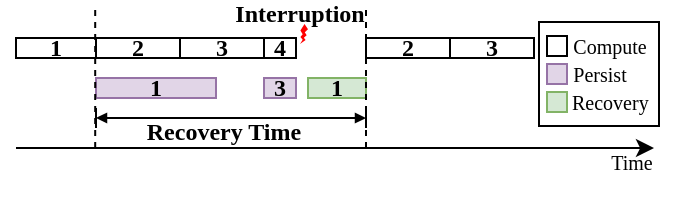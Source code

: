 <mxfile version="24.7.1" type="github">
  <diagram name="第 1 页" id="T80WdDOxKRqRGovHAkZ1">
    <mxGraphModel dx="965" dy="545" grid="1" gridSize="10" guides="1" tooltips="1" connect="1" arrows="1" fold="1" page="1" pageScale="1" pageWidth="827" pageHeight="1169" math="0" shadow="0">
      <root>
        <mxCell id="0" />
        <mxCell id="1" parent="0" />
        <mxCell id="a86ajD3o5Lgj93Z58PF_-1" value="" style="rounded=0;whiteSpace=wrap;html=1;" parent="1" vertex="1">
          <mxGeometry x="307.5" y="232" width="60" height="52" as="geometry" />
        </mxCell>
        <mxCell id="-lEpSaMHGUQRzKjocnxs-1" value="1" style="whiteSpace=wrap;fontSize=12;fontFamily=Times New Roman;fontStyle=1" parent="1" vertex="1">
          <mxGeometry x="46" y="240" width="40" height="10" as="geometry" />
        </mxCell>
        <mxCell id="-lEpSaMHGUQRzKjocnxs-3" value="2" style="whiteSpace=wrap;fontSize=12;fontFamily=Times New Roman;fontStyle=1" parent="1" vertex="1">
          <mxGeometry x="86" y="240" width="42" height="10" as="geometry" />
        </mxCell>
        <mxCell id="-lEpSaMHGUQRzKjocnxs-5" value="3" style="whiteSpace=wrap;fontSize=12;fontFamily=Times New Roman;fontStyle=1" parent="1" vertex="1">
          <mxGeometry x="128" y="240" width="42" height="10" as="geometry" />
        </mxCell>
        <mxCell id="-lEpSaMHGUQRzKjocnxs-7" value="1" style="whiteSpace=wrap;fillColor=#e1d5e7;fontSize=12;fontFamily=Times New Roman;fontStyle=1;strokeColor=#9673a6;" parent="1" vertex="1">
          <mxGeometry x="86" y="260" width="60" height="10" as="geometry" />
        </mxCell>
        <mxCell id="-lEpSaMHGUQRzKjocnxs-8" value="" style="verticalLabelPosition=bottom;verticalAlign=top;shape=mxgraph.basic.flash;fillColor=#FF0000;strokeColor=none;fontFamily=Times New Roman;fontStyle=1;fontSize=12;" parent="1" vertex="1">
          <mxGeometry x="188" y="233" width="4" height="10" as="geometry" />
        </mxCell>
        <mxCell id="-lEpSaMHGUQRzKjocnxs-9" value="Interruption" style="text;align=center;verticalAlign=middle;whiteSpace=wrap;rounded=0;fontFamily=Times New Roman;fontStyle=1;fontSize=12;" parent="1" vertex="1">
          <mxGeometry x="158" y="223" width="60" height="10" as="geometry" />
        </mxCell>
        <mxCell id="-lEpSaMHGUQRzKjocnxs-11" value="4" style="whiteSpace=wrap;fontSize=12;fontFamily=Times New Roman;fontStyle=1" parent="1" vertex="1">
          <mxGeometry x="170" y="240" width="16" height="10" as="geometry" />
        </mxCell>
        <mxCell id="-lEpSaMHGUQRzKjocnxs-12" value="2" style="whiteSpace=wrap;fontSize=12;verticalAlign=middle;fontFamily=Times New Roman;fontStyle=1" parent="1" vertex="1">
          <mxGeometry x="221" y="240" width="42" height="10" as="geometry" />
        </mxCell>
        <mxCell id="-lEpSaMHGUQRzKjocnxs-14" value="3" style="whiteSpace=wrap;fillColor=#e1d5e7;fontSize=12;fontFamily=Times New Roman;fontStyle=1;strokeColor=#9673a6;" parent="1" vertex="1">
          <mxGeometry x="170" y="260" width="16" height="10" as="geometry" />
        </mxCell>
        <mxCell id="-lEpSaMHGUQRzKjocnxs-17" value="" style="whiteSpace=wrap;html=1;aspect=fixed;fontFamily=Times New Roman;fontStyle=0" parent="1" vertex="1">
          <mxGeometry x="311.5" y="239" width="10" height="10" as="geometry" />
        </mxCell>
        <mxCell id="-lEpSaMHGUQRzKjocnxs-18" value="&lt;font style=&quot;font-size: 10px;&quot;&gt;Compute&lt;/font&gt;" style="text;html=1;align=center;verticalAlign=middle;whiteSpace=wrap;rounded=0;fontFamily=Times New Roman;fontStyle=0" parent="1" vertex="1">
          <mxGeometry x="317.5" y="239" width="50" height="10" as="geometry" />
        </mxCell>
        <mxCell id="-lEpSaMHGUQRzKjocnxs-19" value="" style="whiteSpace=wrap;html=1;aspect=fixed;fillColor=#e1d5e7;fontFamily=Times New Roman;fontStyle=0;strokeColor=#9673a6;" parent="1" vertex="1">
          <mxGeometry x="311.5" y="253" width="10" height="10" as="geometry" />
        </mxCell>
        <mxCell id="-lEpSaMHGUQRzKjocnxs-20" value="&lt;span style=&quot;font-size: 10px;&quot;&gt;Persist&lt;/span&gt;" style="text;html=1;align=center;verticalAlign=middle;whiteSpace=wrap;rounded=0;fontFamily=Times New Roman;fontStyle=0" parent="1" vertex="1">
          <mxGeometry x="323.75" y="253" width="27.5" height="10" as="geometry" />
        </mxCell>
        <mxCell id="-lEpSaMHGUQRzKjocnxs-21" value="" style="endArrow=block;startArrow=block;rounded=0;endSize=3;startSize=3;startFill=1;endFill=1;fontFamily=Times New Roman;fontStyle=1;fontSize=12;" parent="1" edge="1">
          <mxGeometry width="50" height="50" relative="1" as="geometry">
            <mxPoint x="86" y="280" as="sourcePoint" />
            <mxPoint x="221" y="280" as="targetPoint" />
          </mxGeometry>
        </mxCell>
        <mxCell id="-lEpSaMHGUQRzKjocnxs-22" value="" style="endArrow=none;rounded=0;fontFamily=Times New Roman;fontStyle=1;fontSize=12;" parent="1" edge="1">
          <mxGeometry width="50" height="50" relative="1" as="geometry">
            <mxPoint x="86" y="285" as="sourcePoint" />
            <mxPoint x="86" y="275" as="targetPoint" />
            <Array as="points" />
          </mxGeometry>
        </mxCell>
        <mxCell id="-lEpSaMHGUQRzKjocnxs-23" value="" style="endArrow=none;rounded=0;fontFamily=Times New Roman;fontStyle=1;fontSize=12;" parent="1" edge="1">
          <mxGeometry width="50" height="50" relative="1" as="geometry">
            <mxPoint x="221" y="285" as="sourcePoint" />
            <mxPoint x="221" y="275" as="targetPoint" />
            <Array as="points" />
          </mxGeometry>
        </mxCell>
        <mxCell id="-lEpSaMHGUQRzKjocnxs-24" value="Recovery Time" style="text;align=center;verticalAlign=middle;whiteSpace=wrap;rounded=0;fontFamily=Times New Roman;fontStyle=1;fontSize=12;" parent="1" vertex="1">
          <mxGeometry x="108" y="282" width="84" height="10" as="geometry" />
        </mxCell>
        <mxCell id="NLqxPHWpPX-APUH8cGOe-1" value="1" style="whiteSpace=wrap;fillColor=#d5e8d4;fontSize=12;fontFamily=Times New Roman;fontStyle=1;strokeColor=#82b366;" parent="1" vertex="1">
          <mxGeometry x="192" y="260" width="29" height="10" as="geometry" />
        </mxCell>
        <mxCell id="NLqxPHWpPX-APUH8cGOe-2" value="" style="whiteSpace=wrap;html=1;aspect=fixed;fillColor=#d5e8d4;fontFamily=Times New Roman;fontStyle=0;strokeColor=#82b366;" parent="1" vertex="1">
          <mxGeometry x="311.5" y="267" width="10" height="10" as="geometry" />
        </mxCell>
        <mxCell id="NLqxPHWpPX-APUH8cGOe-3" value="&lt;font style=&quot;font-size: 10px;&quot;&gt;Recovery&lt;/font&gt;" style="text;html=1;align=left;verticalAlign=middle;whiteSpace=wrap;rounded=0;fontFamily=Times New Roman;fontStyle=0" parent="1" vertex="1">
          <mxGeometry x="321.5" y="267" width="50" height="10" as="geometry" />
        </mxCell>
        <mxCell id="a86ajD3o5Lgj93Z58PF_-2" value="3" style="whiteSpace=wrap;fontSize=12;verticalAlign=middle;fontFamily=Times New Roman;fontStyle=1" parent="1" vertex="1">
          <mxGeometry x="263" y="240" width="42" height="10" as="geometry" />
        </mxCell>
        <mxCell id="OUkqlEuOtziT5o5oqtlV-2" value="" style="endArrow=classic;html=1;rounded=0;" parent="1" edge="1">
          <mxGeometry width="50" height="50" relative="1" as="geometry">
            <mxPoint x="46" y="295" as="sourcePoint" />
            <mxPoint x="365" y="295.04" as="targetPoint" />
          </mxGeometry>
        </mxCell>
        <mxCell id="OUkqlEuOtziT5o5oqtlV-3" value="&lt;p style=&quot;line-height: 100%;&quot;&gt;&lt;font style=&quot;font-size: 10px;&quot;&gt;Time&lt;/font&gt;&lt;/p&gt;" style="text;html=1;align=center;verticalAlign=middle;whiteSpace=wrap;rounded=0;fontFamily=Times New Roman;" parent="1" vertex="1">
          <mxGeometry x="329.2" y="297" width="50" height="10" as="geometry" />
        </mxCell>
        <mxCell id="OUkqlEuOtziT5o5oqtlV-4" value="" style="endArrow=none;html=1;rounded=0;dashed=1;" parent="1" edge="1">
          <mxGeometry width="50" height="50" relative="1" as="geometry">
            <mxPoint x="85.6" y="295.06" as="sourcePoint" />
            <mxPoint x="85.6" y="224.94" as="targetPoint" />
          </mxGeometry>
        </mxCell>
        <mxCell id="OUkqlEuOtziT5o5oqtlV-5" value="" style="endArrow=none;html=1;rounded=0;dashed=1;" parent="1" edge="1">
          <mxGeometry width="50" height="50" relative="1" as="geometry">
            <mxPoint x="221.0" y="295" as="sourcePoint" />
            <mxPoint x="221" y="224.88" as="targetPoint" />
          </mxGeometry>
        </mxCell>
      </root>
    </mxGraphModel>
  </diagram>
</mxfile>
